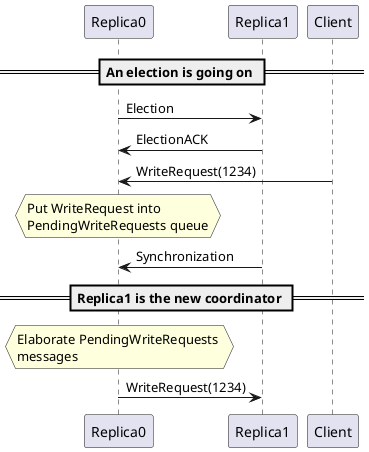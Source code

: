 @startuml
== An election is going on ==
Replica0 -> Replica1: Election
Replica1 -> Replica0: ElectionACK

Client -> Replica0: WriteRequest(1234)
hnote over Replica0: Put WriteRequest into \nPendingWriteRequests queue

Replica1 -> Replica0: Synchronization

== Replica1 is the new coordinator ==

hnote over Replica0: Elaborate PendingWriteRequests \nmessages
Replica0 -> Replica1: WriteRequest(1234)
@enduml